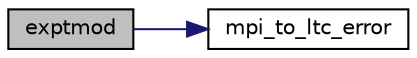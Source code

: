 digraph "exptmod"
{
 // LATEX_PDF_SIZE
  edge [fontname="Helvetica",fontsize="10",labelfontname="Helvetica",labelfontsize="10"];
  node [fontname="Helvetica",fontsize="10",shape=record];
  rankdir="LR";
  Node30 [label="exptmod",height=0.2,width=0.4,color="black", fillcolor="grey75", style="filled", fontcolor="black",tooltip=" "];
  Node30 -> Node31 [color="midnightblue",fontsize="10",style="solid"];
  Node31 [label="mpi_to_ltc_error",height=0.2,width=0.4,color="black", fillcolor="white", style="filled",URL="$ltm__desc_8c.html#abc21dd3358332c6bcdd2ec873ab5c5a6",tooltip="Convert a MPI error to a LTC error (Possibly the most powerful function ever! Oh wait...."];
}
